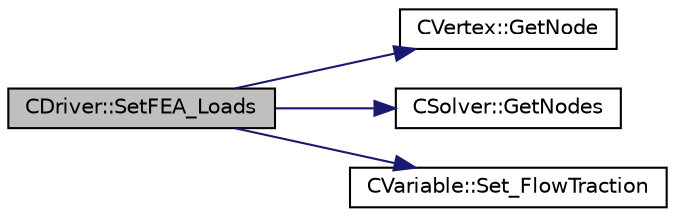 digraph "CDriver::SetFEA_Loads"
{
 // LATEX_PDF_SIZE
  edge [fontname="Helvetica",fontsize="10",labelfontname="Helvetica",labelfontsize="10"];
  node [fontname="Helvetica",fontsize="10",shape=record];
  rankdir="LR";
  Node1 [label="CDriver::SetFEA_Loads",height=0.2,width=0.4,color="black", fillcolor="grey75", style="filled", fontcolor="black",tooltip="Set the load in X direction for the structural solver."];
  Node1 -> Node2 [color="midnightblue",fontsize="10",style="solid",fontname="Helvetica"];
  Node2 [label="CVertex::GetNode",height=0.2,width=0.4,color="black", fillcolor="white", style="filled",URL="$classCVertex.html#ad568da06e7191358d3a09a1bee71cdb5",tooltip="Get the node of the vertex."];
  Node1 -> Node3 [color="midnightblue",fontsize="10",style="solid",fontname="Helvetica"];
  Node3 [label="CSolver::GetNodes",height=0.2,width=0.4,color="black", fillcolor="white", style="filled",URL="$classCSolver.html#af3198e52a2ea377bb765647b5e697197",tooltip="Allow outside access to the nodes of the solver, containing conservatives, primitives,..."];
  Node1 -> Node4 [color="midnightblue",fontsize="10",style="solid",fontname="Helvetica"];
  Node4 [label="CVariable::Set_FlowTraction",height=0.2,width=0.4,color="black", fillcolor="white", style="filled",URL="$classCVariable.html#ab2f018319527abca2f731dd342c00976",tooltip="A virtual member."];
}
